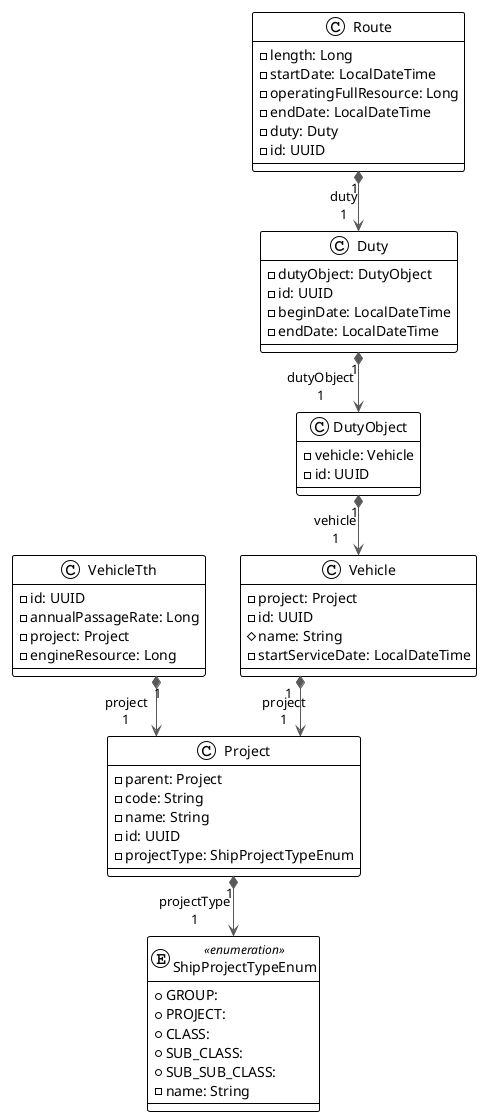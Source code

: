 @startuml

!theme plain
top to bottom direction
skinparam linetype ortho

class Duty {
  - dutyObject: DutyObject
  - id: UUID
  - beginDate: LocalDateTime
  - endDate: LocalDateTime
}
class DutyObject {
  - vehicle: Vehicle
  - id: UUID
}
class Project {
  - parent: Project
  - code: String
  - name: String
  - id: UUID
  - projectType: ShipProjectTypeEnum
}
class Route {
  - length: Long
  - startDate: LocalDateTime
  - operatingFullResource: Long
  - endDate: LocalDateTime
  - duty: Duty
  - id: UUID
}
enum ShipProjectTypeEnum << enumeration >> {
  + GROUP: 
  + PROJECT: 
  + CLASS: 
  + SUB_CLASS: 
  + SUB_SUB_CLASS: 
  - name: String
}
class Vehicle {
  - project: Project
  - id: UUID
  # name: String
  - startServiceDate: LocalDateTime
}
class VehicleTth {
  - id: UUID
  - annualPassageRate: Long
  - project: Project
  - engineResource: Long
}

Duty                "1" *-[#595959,plain]-> "dutyObject\n1" DutyObject          
DutyObject          "1" *-[#595959,plain]-> "vehicle\n1" Vehicle             
Project             "1" *-[#595959,plain]-> "projectType\n1" ShipProjectTypeEnum 
Route               "1" *-[#595959,plain]-> "duty\n1" Duty                
Vehicle             "1" *-[#595959,plain]-> "project\n1" Project             
VehicleTth          "1" *-[#595959,plain]-> "project\n1" Project             
@enduml
